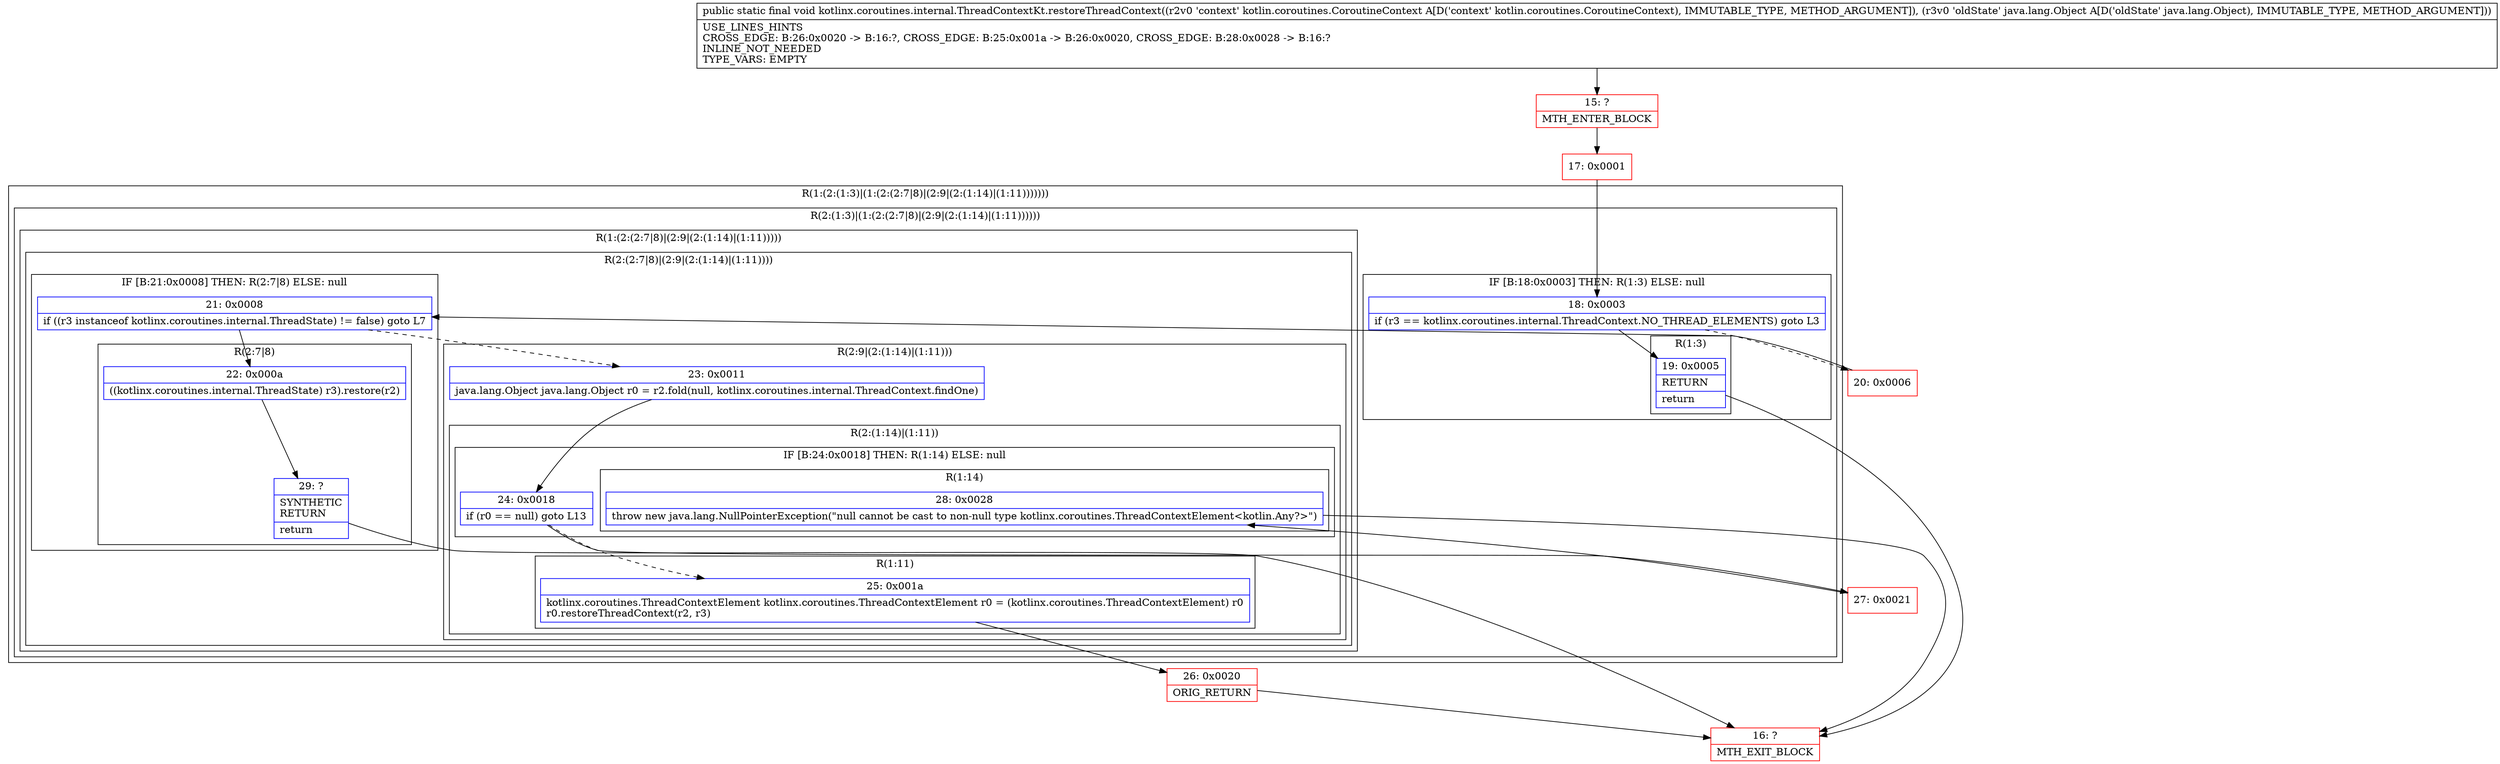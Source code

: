 digraph "CFG forkotlinx.coroutines.internal.ThreadContextKt.restoreThreadContext(Lkotlin\/coroutines\/CoroutineContext;Ljava\/lang\/Object;)V" {
subgraph cluster_Region_83277810 {
label = "R(1:(2:(1:3)|(1:(2:(2:7|8)|(2:9|(2:(1:14)|(1:11)))))))";
node [shape=record,color=blue];
subgraph cluster_Region_905998343 {
label = "R(2:(1:3)|(1:(2:(2:7|8)|(2:9|(2:(1:14)|(1:11))))))";
node [shape=record,color=blue];
subgraph cluster_IfRegion_488246089 {
label = "IF [B:18:0x0003] THEN: R(1:3) ELSE: null";
node [shape=record,color=blue];
Node_18 [shape=record,label="{18\:\ 0x0003|if (r3 == kotlinx.coroutines.internal.ThreadContext.NO_THREAD_ELEMENTS) goto L3\l}"];
subgraph cluster_Region_1466319088 {
label = "R(1:3)";
node [shape=record,color=blue];
Node_19 [shape=record,label="{19\:\ 0x0005|RETURN\l|return\l}"];
}
}
subgraph cluster_Region_1713255625 {
label = "R(1:(2:(2:7|8)|(2:9|(2:(1:14)|(1:11)))))";
node [shape=record,color=blue];
subgraph cluster_Region_1395384389 {
label = "R(2:(2:7|8)|(2:9|(2:(1:14)|(1:11))))";
node [shape=record,color=blue];
subgraph cluster_IfRegion_505866538 {
label = "IF [B:21:0x0008] THEN: R(2:7|8) ELSE: null";
node [shape=record,color=blue];
Node_21 [shape=record,label="{21\:\ 0x0008|if ((r3 instanceof kotlinx.coroutines.internal.ThreadState) != false) goto L7\l}"];
subgraph cluster_Region_2074233822 {
label = "R(2:7|8)";
node [shape=record,color=blue];
Node_22 [shape=record,label="{22\:\ 0x000a|((kotlinx.coroutines.internal.ThreadState) r3).restore(r2)\l}"];
Node_29 [shape=record,label="{29\:\ ?|SYNTHETIC\lRETURN\l|return\l}"];
}
}
subgraph cluster_Region_1180588367 {
label = "R(2:9|(2:(1:14)|(1:11)))";
node [shape=record,color=blue];
Node_23 [shape=record,label="{23\:\ 0x0011|java.lang.Object java.lang.Object r0 = r2.fold(null, kotlinx.coroutines.internal.ThreadContext.findOne)\l}"];
subgraph cluster_Region_1812828191 {
label = "R(2:(1:14)|(1:11))";
node [shape=record,color=blue];
subgraph cluster_IfRegion_778281680 {
label = "IF [B:24:0x0018] THEN: R(1:14) ELSE: null";
node [shape=record,color=blue];
Node_24 [shape=record,label="{24\:\ 0x0018|if (r0 == null) goto L13\l}"];
subgraph cluster_Region_1613261843 {
label = "R(1:14)";
node [shape=record,color=blue];
Node_28 [shape=record,label="{28\:\ 0x0028|throw new java.lang.NullPointerException(\"null cannot be cast to non\-null type kotlinx.coroutines.ThreadContextElement\<kotlin.Any?\>\")\l}"];
}
}
subgraph cluster_Region_1668428895 {
label = "R(1:11)";
node [shape=record,color=blue];
Node_25 [shape=record,label="{25\:\ 0x001a|kotlinx.coroutines.ThreadContextElement kotlinx.coroutines.ThreadContextElement r0 = (kotlinx.coroutines.ThreadContextElement) r0\lr0.restoreThreadContext(r2, r3)\l}"];
}
}
}
}
}
}
}
Node_15 [shape=record,color=red,label="{15\:\ ?|MTH_ENTER_BLOCK\l}"];
Node_17 [shape=record,color=red,label="{17\:\ 0x0001}"];
Node_16 [shape=record,color=red,label="{16\:\ ?|MTH_EXIT_BLOCK\l}"];
Node_20 [shape=record,color=red,label="{20\:\ 0x0006}"];
Node_26 [shape=record,color=red,label="{26\:\ 0x0020|ORIG_RETURN\l}"];
Node_27 [shape=record,color=red,label="{27\:\ 0x0021}"];
MethodNode[shape=record,label="{public static final void kotlinx.coroutines.internal.ThreadContextKt.restoreThreadContext((r2v0 'context' kotlin.coroutines.CoroutineContext A[D('context' kotlin.coroutines.CoroutineContext), IMMUTABLE_TYPE, METHOD_ARGUMENT]), (r3v0 'oldState' java.lang.Object A[D('oldState' java.lang.Object), IMMUTABLE_TYPE, METHOD_ARGUMENT]))  | USE_LINES_HINTS\lCROSS_EDGE: B:26:0x0020 \-\> B:16:?, CROSS_EDGE: B:25:0x001a \-\> B:26:0x0020, CROSS_EDGE: B:28:0x0028 \-\> B:16:?\lINLINE_NOT_NEEDED\lTYPE_VARS: EMPTY\l}"];
MethodNode -> Node_15;Node_18 -> Node_19;
Node_18 -> Node_20[style=dashed];
Node_19 -> Node_16;
Node_21 -> Node_22;
Node_21 -> Node_23[style=dashed];
Node_22 -> Node_29;
Node_29 -> Node_16;
Node_23 -> Node_24;
Node_24 -> Node_25[style=dashed];
Node_24 -> Node_27;
Node_28 -> Node_16;
Node_25 -> Node_26;
Node_15 -> Node_17;
Node_17 -> Node_18;
Node_20 -> Node_21;
Node_26 -> Node_16;
Node_27 -> Node_28;
}

